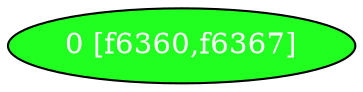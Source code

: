 diGraph libnss3{
	libnss3_0  [style=filled fillcolor="#20FF20" fontcolor="#ffffff" shape=oval label="0 [f6360,f6367]"]


}